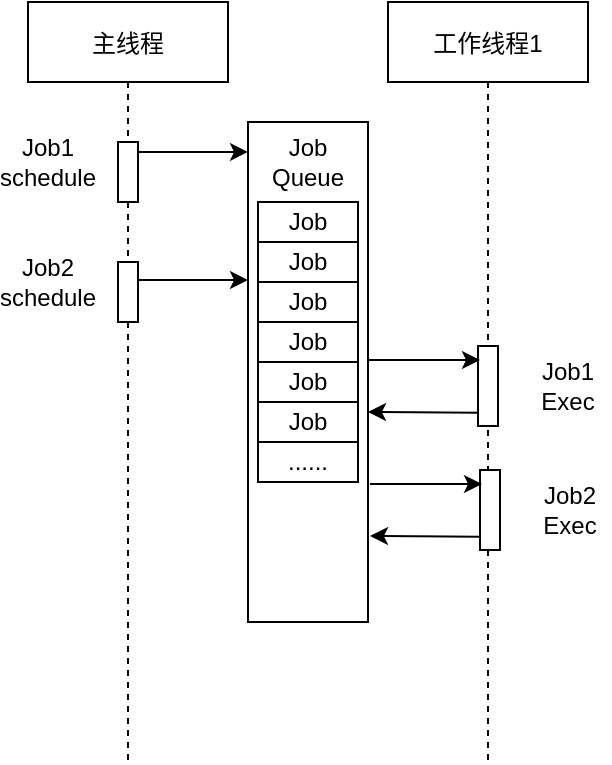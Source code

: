 <mxfile version="13.6.4" type="github">
  <diagram id="kgpKYQtTHZ0yAKxKKP6v" name="Page-1">
    <mxGraphModel dx="2062" dy="1073" grid="1" gridSize="10" guides="1" tooltips="1" connect="1" arrows="1" fold="1" page="1" pageScale="1" pageWidth="850" pageHeight="1100" math="0" shadow="0">
      <root>
        <mxCell id="0" />
        <mxCell id="1" parent="0" />
        <mxCell id="axtm4wAF14Sa0V-WPrxN-15" value="" style="endArrow=classic;html=1;entryX=0;entryY=0.119;entryDx=0;entryDy=0;entryPerimeter=0;" edge="1" parent="1">
          <mxGeometry width="50" height="50" relative="1" as="geometry">
            <mxPoint x="174" y="155" as="sourcePoint" />
            <mxPoint x="230" y="154.99" as="targetPoint" />
          </mxGeometry>
        </mxCell>
        <mxCell id="3nuBFxr9cyL0pnOWT2aG-1" value="主线程" style="shape=umlLifeline;perimeter=lifelinePerimeter;container=1;collapsible=0;recursiveResize=0;rounded=0;shadow=0;strokeWidth=1;" parent="1" vertex="1">
          <mxGeometry x="120" y="80" width="100" height="380" as="geometry" />
        </mxCell>
        <mxCell id="axtm4wAF14Sa0V-WPrxN-14" value="" style="points=[];perimeter=orthogonalPerimeter;rounded=0;shadow=0;strokeWidth=1;" vertex="1" parent="3nuBFxr9cyL0pnOWT2aG-1">
          <mxGeometry x="45" y="130" width="10" height="30" as="geometry" />
        </mxCell>
        <mxCell id="3nuBFxr9cyL0pnOWT2aG-2" value="" style="points=[];perimeter=orthogonalPerimeter;rounded=0;shadow=0;strokeWidth=1;" parent="3nuBFxr9cyL0pnOWT2aG-1" vertex="1">
          <mxGeometry x="45" y="70" width="10" height="30" as="geometry" />
        </mxCell>
        <mxCell id="3nuBFxr9cyL0pnOWT2aG-5" value="工作线程1" style="shape=umlLifeline;perimeter=lifelinePerimeter;container=1;collapsible=0;recursiveResize=0;rounded=0;shadow=0;strokeWidth=1;" parent="1" vertex="1">
          <mxGeometry x="300" y="80" width="100" height="380" as="geometry" />
        </mxCell>
        <mxCell id="3nuBFxr9cyL0pnOWT2aG-6" value="" style="points=[];perimeter=orthogonalPerimeter;rounded=0;shadow=0;strokeWidth=1;" parent="3nuBFxr9cyL0pnOWT2aG-5" vertex="1">
          <mxGeometry x="45" y="172" width="10" height="40" as="geometry" />
        </mxCell>
        <mxCell id="axtm4wAF14Sa0V-WPrxN-1" value="" style="rounded=0;whiteSpace=wrap;html=1;" vertex="1" parent="1">
          <mxGeometry x="230" y="140" width="60" height="250" as="geometry" />
        </mxCell>
        <mxCell id="axtm4wAF14Sa0V-WPrxN-2" value="Job Queue" style="text;html=1;strokeColor=none;fillColor=none;align=center;verticalAlign=middle;whiteSpace=wrap;rounded=0;" vertex="1" parent="1">
          <mxGeometry x="240" y="150" width="40" height="20" as="geometry" />
        </mxCell>
        <mxCell id="axtm4wAF14Sa0V-WPrxN-3" value="Job" style="rounded=0;whiteSpace=wrap;html=1;" vertex="1" parent="1">
          <mxGeometry x="235" y="180" width="50" height="20" as="geometry" />
        </mxCell>
        <mxCell id="axtm4wAF14Sa0V-WPrxN-4" value="Job" style="rounded=0;whiteSpace=wrap;html=1;" vertex="1" parent="1">
          <mxGeometry x="235" y="200" width="50" height="20" as="geometry" />
        </mxCell>
        <mxCell id="axtm4wAF14Sa0V-WPrxN-5" value="Job" style="rounded=0;whiteSpace=wrap;html=1;" vertex="1" parent="1">
          <mxGeometry x="235" y="220" width="50" height="20" as="geometry" />
        </mxCell>
        <mxCell id="axtm4wAF14Sa0V-WPrxN-6" value="Job" style="rounded=0;whiteSpace=wrap;html=1;" vertex="1" parent="1">
          <mxGeometry x="235" y="240" width="50" height="20" as="geometry" />
        </mxCell>
        <mxCell id="axtm4wAF14Sa0V-WPrxN-7" value="Job" style="rounded=0;whiteSpace=wrap;html=1;" vertex="1" parent="1">
          <mxGeometry x="235" y="260" width="50" height="20" as="geometry" />
        </mxCell>
        <mxCell id="axtm4wAF14Sa0V-WPrxN-8" value="Job" style="rounded=0;whiteSpace=wrap;html=1;" vertex="1" parent="1">
          <mxGeometry x="235" y="280" width="50" height="20" as="geometry" />
        </mxCell>
        <mxCell id="axtm4wAF14Sa0V-WPrxN-12" value="......" style="rounded=0;whiteSpace=wrap;html=1;" vertex="1" parent="1">
          <mxGeometry x="235" y="300" width="50" height="20" as="geometry" />
        </mxCell>
        <mxCell id="axtm4wAF14Sa0V-WPrxN-16" value="" style="endArrow=classic;html=1;entryX=0;entryY=0.316;entryDx=0;entryDy=0;entryPerimeter=0;exitX=1;exitY=0.3;exitDx=0;exitDy=0;exitPerimeter=0;" edge="1" parent="1" source="axtm4wAF14Sa0V-WPrxN-14" target="axtm4wAF14Sa0V-WPrxN-1">
          <mxGeometry width="50" height="50" relative="1" as="geometry">
            <mxPoint x="184" y="175" as="sourcePoint" />
            <mxPoint x="240" y="174.99" as="targetPoint" />
          </mxGeometry>
        </mxCell>
        <mxCell id="axtm4wAF14Sa0V-WPrxN-17" value="Job1&lt;br&gt;schedule" style="text;html=1;strokeColor=none;fillColor=none;align=center;verticalAlign=middle;whiteSpace=wrap;rounded=0;" vertex="1" parent="1">
          <mxGeometry x="110" y="150" width="40" height="20" as="geometry" />
        </mxCell>
        <mxCell id="axtm4wAF14Sa0V-WPrxN-18" value="Job2&lt;br&gt;schedule" style="text;html=1;strokeColor=none;fillColor=none;align=center;verticalAlign=middle;whiteSpace=wrap;rounded=0;" vertex="1" parent="1">
          <mxGeometry x="110" y="210" width="40" height="20" as="geometry" />
        </mxCell>
        <mxCell id="axtm4wAF14Sa0V-WPrxN-20" value="" style="endArrow=classic;html=1;entryX=0;entryY=0.119;entryDx=0;entryDy=0;entryPerimeter=0;" edge="1" parent="1">
          <mxGeometry width="50" height="50" relative="1" as="geometry">
            <mxPoint x="290" y="259.01" as="sourcePoint" />
            <mxPoint x="346" y="259" as="targetPoint" />
          </mxGeometry>
        </mxCell>
        <mxCell id="axtm4wAF14Sa0V-WPrxN-21" value="" style="endArrow=classic;html=1;exitX=0;exitY=0.833;exitDx=0;exitDy=0;exitPerimeter=0;" edge="1" parent="1" source="3nuBFxr9cyL0pnOWT2aG-6">
          <mxGeometry width="50" height="50" relative="1" as="geometry">
            <mxPoint x="300" y="262.01" as="sourcePoint" />
            <mxPoint x="290" y="285" as="targetPoint" />
          </mxGeometry>
        </mxCell>
        <mxCell id="axtm4wAF14Sa0V-WPrxN-22" value="Job1&lt;br&gt;Exec" style="text;html=1;strokeColor=none;fillColor=none;align=center;verticalAlign=middle;whiteSpace=wrap;rounded=0;" vertex="1" parent="1">
          <mxGeometry x="370" y="262" width="40" height="20" as="geometry" />
        </mxCell>
        <mxCell id="axtm4wAF14Sa0V-WPrxN-25" value="" style="points=[];perimeter=orthogonalPerimeter;rounded=0;shadow=0;strokeWidth=1;" vertex="1" parent="1">
          <mxGeometry x="346" y="314" width="10" height="40" as="geometry" />
        </mxCell>
        <mxCell id="axtm4wAF14Sa0V-WPrxN-26" value="" style="endArrow=classic;html=1;entryX=0;entryY=0.119;entryDx=0;entryDy=0;entryPerimeter=0;" edge="1" parent="1">
          <mxGeometry width="50" height="50" relative="1" as="geometry">
            <mxPoint x="291" y="321.01" as="sourcePoint" />
            <mxPoint x="347" y="321" as="targetPoint" />
          </mxGeometry>
        </mxCell>
        <mxCell id="axtm4wAF14Sa0V-WPrxN-27" value="" style="endArrow=classic;html=1;exitX=0;exitY=0.833;exitDx=0;exitDy=0;exitPerimeter=0;" edge="1" parent="1" source="axtm4wAF14Sa0V-WPrxN-25">
          <mxGeometry width="50" height="50" relative="1" as="geometry">
            <mxPoint x="301" y="324.01" as="sourcePoint" />
            <mxPoint x="291" y="347" as="targetPoint" />
          </mxGeometry>
        </mxCell>
        <mxCell id="axtm4wAF14Sa0V-WPrxN-28" value="Job2&lt;br&gt;Exec" style="text;html=1;strokeColor=none;fillColor=none;align=center;verticalAlign=middle;whiteSpace=wrap;rounded=0;" vertex="1" parent="1">
          <mxGeometry x="371" y="324" width="40" height="20" as="geometry" />
        </mxCell>
      </root>
    </mxGraphModel>
  </diagram>
</mxfile>
